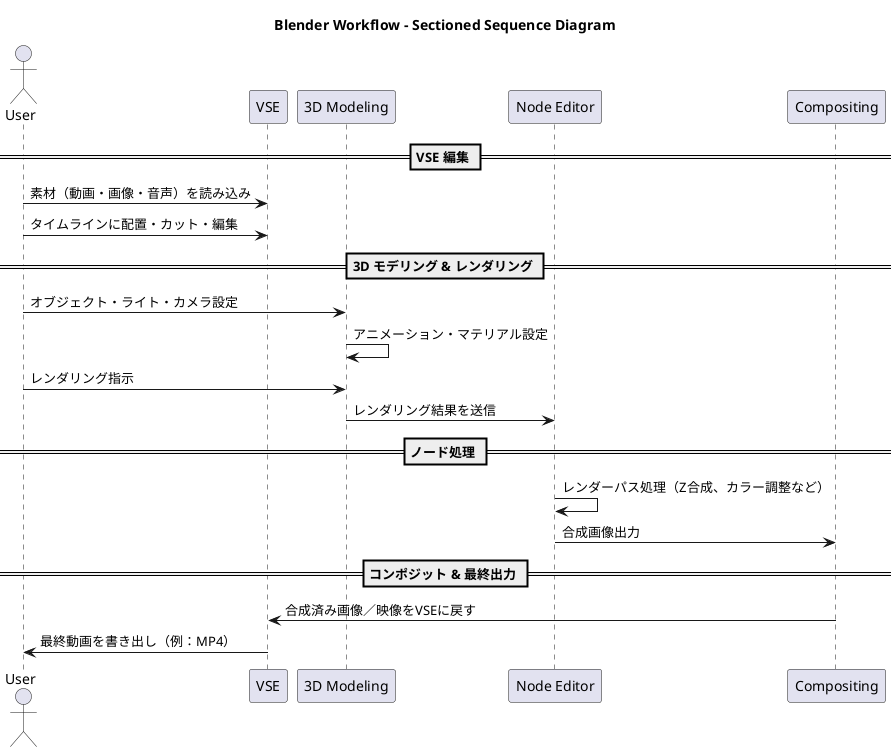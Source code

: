 @startuml
title Blender Workflow - Sectioned Sequence Diagram

actor User

participant "VSE" as VSE
participant "3D Modeling" as Modeling
participant "Node Editor" as Node
participant "Compositing" as Compositing

== VSE 編集 ==

User -> VSE : 素材（動画・画像・音声）を読み込み
User -> VSE : タイムラインに配置・カット・編集

== 3D モデリング & レンダリング ==

User -> Modeling : オブジェクト・ライト・カメラ設定
Modeling -> Modeling : アニメーション・マテリアル設定
User -> Modeling : レンダリング指示
Modeling -> Node : レンダリング結果を送信

== ノード処理 ==

Node -> Node : レンダーパス処理（Z合成、カラー調整など）
Node -> Compositing : 合成画像出力

== コンポジット & 最終出力 ==

Compositing -> VSE : 合成済み画像／映像をVSEに戻す
VSE -> User : 最終動画を書き出し（例：MP4）

@enduml